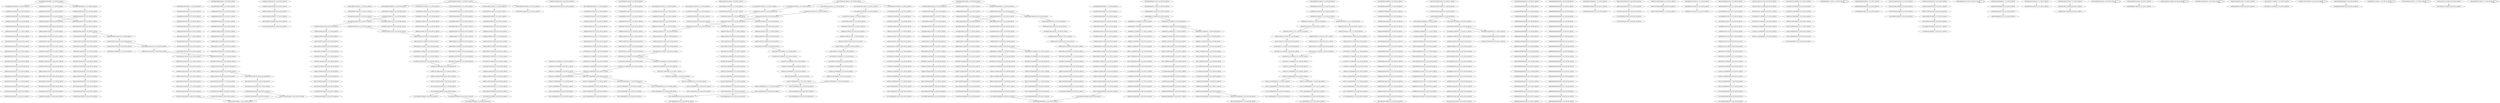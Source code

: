 digraph G {
    "10000100100101001001_15-35_COV:25_LEN:20" -> "00001001001010010010_16-36_COV:26_LEN:20";
    "10000101100001001000_15-35_COV:15_LEN:20" -> "00001011000010010000_16-36_COV:16_LEN:20";
    "01010010000001000011_1-21_COV:31_LEN:20" -> "10100100000010000110_2-22_COV:32_LEN:20";
    "01010000101100001001_12-32_COV:29_LEN:20" -> "10100001011000010010_13-33_COV:30_LEN:20";
    "10100100000101000011_2-21_COV:378_LEN:20" -> "01001000001010000110_3-22_COV:380_LEN:20";
    "01000011001000010010_14-33_COV:16_LEN:20" -> "10000110010000100100_15-34_COV:16_LEN:20";
    "01000000011000101011_5-24_COV:21_LEN:20" -> "10000000110001010111_6-25_COV:19_LEN:20";
    "10000010000101100000_9-29_COV:29_LEN:20" -> "00000100001011000001_10-30_COV:27_LEN:20";
    "00110001001110000000_12-32_COV:51_LEN:20" -> "01100010011100000000_13-33_COV:50_LEN:20";
    "00000001111000001010_8-27_COV:194_LEN:20" -> "00000011110000010100_9-28_COV:199_LEN:20";
    "10000100000100001100_4-23_COV:20_LEN:20" -> "00001000001000011001_5-24_COV:19_LEN:20";
    "01111100000000001110_20-39_COV:182_LEN:20" -> "11111000000000011101_21-40_COV:174_LEN:20";
    "10001010111000000000_14-34_COV:16_LEN:20" -> "00010101110000000001_16-36_COV:30_LEN:20";
    "10001010111000000000_14-34_COV:16_LEN:20" -> "00010101110000000001_16-35_COV:442_LEN:20";
    "00001101000010010000_16-36_COV:30_LEN:20" -> "00011010000100100000_17-37_COV:29_LEN:20";
    "00110100001001000000_18-38_COV:28_LEN:20" -> "01101000010010000001_19-39_COV:27_LEN:20";
    "01000010110000100100_14-34_COV:15_LEN:20" -> "10000101100001001000_15-35_COV:15_LEN:20";
    "00101000010011000101_2-21_COV:20_LEN:20" -> "01010000100110001010_3-22_COV:17_LEN:20";
    "00100000001000000000_2-21_COV:148_LEN:20" -> "01000000010000000000_3-22_COV:152_LEN:20";
    "10100001010000001010_8-27_COV:229_LEN:20" -> "01000010100000010100_9-28_COV:230_LEN:20";
    "01000010000010000110_3-22_COV:439_LEN:20" -> "10000100000100001100_4-23_COV:20_LEN:20";
    "01000010000010000110_3-22_COV:439_LEN:20" -> "10000100000100001101_4-23_COV:411_LEN:20";
    "00010100001101100001_10-29_COV:408_LEN:20" -> "00101000011011000010_11-30_COV:402_LEN:20";
    "01000101011100000000_13-33_COV:17_LEN:20" -> "10001010111000000000_14-34_COV:16_LEN:20";
    "01101100001001000000_19-38_COV:391_LEN:20" -> "11011000010010000001_20-40_COV:29_LEN:20";
    "01101100001001000000_19-38_COV:391_LEN:20" -> "11011000010010000001_20-39_COV:371_LEN:20";
    "00110110000010000000_18-37_COV:377_LEN:20" -> "01101100000100000000_19-38_COV:375_LEN:20";
    "00010010010100100100_17-37_COV:25_LEN:20" -> "00100100101001001000_18-38_COV:24_LEN:20";
    "01000010011000100111_5-25_COV:46_LEN:20" -> "10000100110001001110_6-26_COV:50_LEN:20";
    "01000010110000010000_14-34_COV:20_LEN:20" -> "10000101100000100000_15-35_COV:23_LEN:20";
    "00000011110000010100_9-28_COV:199_LEN:20" -> "00000111100000101001_10-29_COV:190_LEN:20";
    "00100000000000010000_2-21_COV:99_LEN:20" -> "01000000000000100000_3-22_COV:99_LEN:20";
    "10000110110000100100_15-34_COV:401_LEN:20" -> "00001101100001001000_16-35_COV:401_LEN:20";
    "00010111110000000000_16-35_COV:205_LEN:20" -> "00101111100000000001_17-36_COV:184_LEN:20";
    "00010111110000000000_16-35_COV:205_LEN:20" -> "00101111100000000001_17-37_COV:21_LEN:20";
    "00000000000000000000_4-23_COV:240_LEN:20" -> "00000000000000000000_5-24_COV:246_LEN:20";
    "00010000001000000011_1-21_COV:15_LEN:20" -> "00100000010000000110_2-22_COV:17_LEN:20";
    "00011110000001001000_12-32_COV:20_LEN:20" -> "00111100000010010000_13-33_COV:20_LEN:20";
    "01100010101110000000_13-33_COV:16_LEN:20" -> "11000101011100000000_14-34_COV:18_LEN:20";
    "10001000011000010100_11-31_COV:27_LEN:20" -> "00010000110000101001_12-32_COV:27_LEN:20";
    "01100010011100000000_13-33_COV:50_LEN:20" -> "11000100111000000000_14-34_COV:50_LEN:20";
    "00100010000110000101_9-29_COV:28_LEN:20" -> "01000100001100001010_10-30_COV:27_LEN:20";
    "00101000000101001010_13-32_COV:224_LEN:20" -> "01010000001010010100_14-33_COV:218_LEN:20";
    "00011001001000100100_17-37_COV:16_LEN:20" -> "00110010010001001000_18-38_COV:16_LEN:20";
    "01010000101000000101_7-26_COV:217_LEN:20" -> "10100001010000001010_8-27_COV:229_LEN:20";
    "10100001001000101011_4-24_COV:17_LEN:20" -> "01000010010001010111_5-25_COV:19_LEN:20";
    "01101100000100000000_19-38_COV:375_LEN:20" -> "11011000001000000000_20-39_COV:373_LEN:20";
    "00010000110010001001_12-32_COV:22_LEN:20" -> "00100001100100010010_13-33_COV:22_LEN:20";
    "01111000000100100000_14-34_COV:20_LEN:20" -> "11110000001001000000_15-35_COV:21_LEN:20";
    "10000110110000010000_15-34_COV:365_LEN:20" -> "00001101100000100000_16-35_COV:377_LEN:20";
    "00000100010000100100_6-26_COV:21_LEN:20" -> "00001000100001001001_7-27_COV:21_LEN:20";
    "10000100110000101110_6-26_COV:23_LEN:20" -> "00001001100001011100_7-27_COV:25_LEN:20";
    "00101011000000000110_17-37_COV:37_LEN:20" -> "01010110000000001101_18-38_COV:36_LEN:20";
    "10000010100001101000_7-27_COV:30_LEN:20" -> "00000101000011010000_8-28_COV:33_LEN:20";
    "00000001000011001001_8-27_COV:15_LEN:20" -> "00000010000110010010_9-28_COV:15_LEN:20";
    "00000010001000011000_5-25_COV:34_LEN:20" -> "00000100010000110000_6-26_COV:33_LEN:20";
    "00001111000001000100_11-31_COV:17_LEN:20" -> "00011110000010001000_12-32_COV:17_LEN:20";
    "10100001001100010101_3-23_COV:24_LEN:20" -> "01000010011000101011_5-24_COV:426_LEN:20";
    "10100001001100010101_3-23_COV:24_LEN:20" -> "01000010011000101011_5-25_COV:46_LEN:20";
    "10000100000100001011_4-24_COV:27_LEN:20" -> "00001000001000010110_5-25_COV:28_LEN:20";
    "10001010110000000001_15-35_COV:44_LEN:20" -> "00010101100000000011_16-36_COV:42_LEN:20";
    "00011001000001000000_17-36_COV:19_LEN:20" -> "00110010000010000000_18-37_COV:16_LEN:20";
    "00000000000000000000_14-33_COV:239_LEN:20" -> "00000000000000000000_15-34_COV:241_LEN:20";
    "00110010000010000000_18-37_COV:16_LEN:20" -> "01100100000100000000_19-38_COV:15_LEN:20";
    "00000000100000000000_9-28_COV:92_LEN:20" -> "00000001000000000000_10-29_COV:88_LEN:20";
    "10101100000000011010_19-39_COV:37_LEN:20" -> "01011000000000110101_20-40_COV:38_LEN:20";
    "00100001101100000100_13-32_COV:362_LEN:20" -> "01000011011000001000_14-33_COV:366_LEN:20";
    "00000000000000000000_3-22_COV:242_LEN:20" -> "00000000000000000000_4-23_COV:240_LEN:20";
    "00000001111000000100_8-28_COV:20_LEN:20" -> "00000011110000001001_9-29_COV:20_LEN:20";
    "00010011000100111000_8-28_COV:55_LEN:20" -> "00100110001001110000_9-29_COV:54_LEN:20";
    "10000110110000100000_15-35_COV:15_LEN:20" -> "00001101100001000000_16-36_COV:16_LEN:20";
    "10000010011000101011_4-24_COV:18_LEN:20" -> "00000100110001010111_5-25_COV:16_LEN:20";
    "00001011000010010000_16-36_COV:16_LEN:20" -> "00010110000100100000_17-37_COV:15_LEN:20";
    "01000001000010110000_8-28_COV:28_LEN:20" -> "10000010000101100000_9-29_COV:29_LEN:20";
    "00101100001001000000_18-38_COV:32_LEN:20" -> "01011000010010000001_19-39_COV:29_LEN:20";
    "00001000001000010110_5-25_COV:28_LEN:20" -> "00010000010000101100_6-26_COV:28_LEN:20";
    "00001001100010101100_7-27_COV:52_LEN:20" -> "00010011000101011000_8-28_COV:53_LEN:20";
    "00000000001111000000_5-25_COV:21_LEN:20" -> "00000000011110000001_6-26_COV:20_LEN:20";
    "01000100001100100101_10-29_COV:342_LEN:20" -> "10001000011001001010_11-30_COV:335_LEN:20";
    "10000100110001010110_6-26_COV:26_LEN:20" -> "00001001100010101100_7-27_COV:25_LEN:20";
    "01011000001000000000_19-39_COV:28_LEN:20" -> "10110000010000000001_20-40_COV:30_LEN:20";
    "00000000000000100101_18-37_COV:72_LEN:20" -> "00000000000001001010_19-38_COV:72_LEN:20";
    "00100000100110001011_2-22_COV:18_LEN:20" -> "01000001001100010111_3-23_COV:16_LEN:20";
    "10000000101001101100_7-26_COV:32_LEN:20" -> "00000001010011011000_8-27_COV:34_LEN:20";
    "01000000010100110110_6-25_COV:31_LEN:20" -> "10000000101001101100_7-26_COV:32_LEN:20";
    "01010000001010010100_14-33_COV:218_LEN:20" -> "10100000010100101001_15-34_COV:208_LEN:20";
    "00010000010100001101_3-23_COV:20_LEN:20" -> "00100000101000011010_5-25_COV:31_LEN:20";
    "00010000010100001101_3-23_COV:20_LEN:20" -> "00100000101000011011_5-24_COV:350_LEN:20";
    "00000001000000000000_10-29_COV:88_LEN:20" -> "00000010000000000000_11-30_COV:83_LEN:20";
    "01000000100010000100_3-23_COV:28_LEN:20" -> "10000001000100001001_4-24_COV:25_LEN:20";
    "00000000000000000000_5-24_COV:246_LEN:20" -> "00000000000000000000_6-25_COV:241_LEN:20";
    "00010000010000110100_6-26_COV:34_LEN:20" -> "00100000100001101000_7-27_COV:34_LEN:20";
    "10001000010010010100_11-31_COV:22_LEN:20" -> "00010000100100101001_12-32_COV:20_LEN:20";
    "10100000001010000110_2-22_COV:54_LEN:20" -> "01000000010100001101_3-23_COV:56_LEN:20";
    "00001010000001010010_11-30_COV:233_LEN:20" -> "00010100000010100101_12-31_COV:224_LEN:20";
    "00000010011000101111_5-24_COV:176_LEN:20" -> "00000100110001011111_6-25_COV:177_LEN:20";
    "10100000001001010011_15-35_COV:32_LEN:20" -> "01000000010010100110_16-36_COV:33_LEN:20";
    "00000011000101111100_8-27_COV:17_LEN:20" -> "00000110001011111000_9-28_COV:17_LEN:20";
    "00011001000100100100_17-37_COV:23_LEN:20" -> "00110010001001001000_18-38_COV:23_LEN:20";
    "00001000001000011011_5-24_COV:406_LEN:20" -> "00010000010000110110_6-25_COV:401_LEN:20";
    "10100001010000001000_8-28_COV:15_LEN:20" -> "01000010100000010001_9-29_COV:15_LEN:20";
    "10000110010010100100_15-34_COV:338_LEN:20" -> "00001100100101001000_16-36_COV:19_LEN:20";
    "10000110010010100100_15-34_COV:338_LEN:20" -> "00001100100101001001_16-35_COV:326_LEN:20";
    "11000101011000000000_14-34_COV:55_LEN:20" -> "10001010110000000001_15-35_COV:44_LEN:20";
    "01001001010010010001_19-39_COV:16_LEN:20" -> "10010010100100100011_20-40_COV:15_LEN:20";
    "00001000100011000001_20-39_COV:129_LEN:20" -> "00010001000110000011_21-40_COV:130_LEN:20";
    "00000010000000000000_11-30_COV:83_LEN:20" -> "00000100000000000000_12-31_COV:86_LEN:20";
    "00110001011110000000_12-32_COV:19_LEN:20" -> "01100010111100000000_13-33_COV:19_LEN:20";
    "00010000110100000100_12-32_COV:32_LEN:20" -> "00100001101000001000_13-33_COV:32_LEN:20";
    "10000010000101100000_9-29_COV:21_LEN:20" -> "00000100001011000001_10-30_COV:19_LEN:20";
    "00001001100010111100_7-27_COV:39_LEN:20" -> "00010011000101111000_8-28_COV:42_LEN:20";
    "00011110000010001000_12-32_COV:17_LEN:20" -> "00111100000100010000_13-33_COV:18_LEN:20";
    "00001000100001001001_7-27_COV:21_LEN:20" -> "00010001000010010010_8-28_COV:22_LEN:20";
    "01001100010101110000_10-29_COV:432_LEN:20" -> "10011000101011100000_11-30_COV:421_LEN:20";
    "10000000100101001100_17-37_COV:32_LEN:20" -> "00000001001010011000_18-38_COV:35_LEN:20";
    "00100000100001100100_7-26_COV:20_LEN:20" -> "01000001000011001000_8-27_COV:21_LEN:20";
    "01000100001001001010_10-30_COV:23_LEN:20" -> "10001000010010010100_11-31_COV:23_LEN:20";
    "00111100000101001000_13-32_COV:193_LEN:20" -> "01111000001010010000_14-33_COV:196_LEN:20";
    "11110000010100100000_15-34_COV:198_LEN:20" -> "11100000101001000000_16-35_COV:203_LEN:20";
    "10000001001100010111_4-23_COV:201_LEN:20" -> "00000010011000101111_5-24_COV:176_LEN:20";
    "10000001001100010111_4-23_COV:201_LEN:20" -> "00000010011000101111_5-25_COV:36_LEN:20";
    "00000000011110000010_6-25_COV:206_LEN:20" -> "00000000111100000100_7-27_COV:18_LEN:20";
    "00000000011110000010_6-25_COV:206_LEN:20" -> "00000000111100000101_7-26_COV:193_LEN:20";
    "01011110000000000111_18-38_COV:36_LEN:20" -> "10111100000000001110_19-39_COV:35_LEN:20";
    "00000001000100001100_3-23_COV:23_LEN:20" -> "00000010001000011000_5-25_COV:34_LEN:20";
    "00000001000100001100_3-23_COV:23_LEN:20" -> "00000010001000011001_5-24_COV:377_LEN:20";
    "00100110001010110000_9-29_COV:26_LEN:20" -> "01001100010101100000_10-30_COV:26_LEN:20";
    "00000000000100000000_6-25_COV:96_LEN:20" -> "00000000001000000000_7-26_COV:94_LEN:20";
    "00001001001010010010_16-36_COV:18_LEN:20" -> "00010010010100100100_17-37_COV:18_LEN:20";
    "00001010000110100001_9-29_COV:30_LEN:20" -> "00010100001101000010_10-30_COV:29_LEN:20";
    "00010101100000000011_16-36_COV:21_LEN:20" -> "00101011000000000110_17-37_COV:21_LEN:20";
    "11100000100010000000_16-36_COV:18_LEN:20" -> "11000001000100000000_17-37_COV:21_LEN:20";
    "00000000000001111000_1-21_COV:15_LEN:20" -> "00000000000001111000_1-21_COV:15_LEN:20";
    "00000000000000000000_15-34_COV:241_LEN:20" -> "00000000000000000000_16-35_COV:240_LEN:20";
    "01000001010000110110_6-25_COV:345_LEN:20" -> "10000010100001101100_7-26_COV:353_LEN:20";
    "00001100100101001000_16-36_COV:19_LEN:20" -> "00011001001010010000_17-37_COV:20_LEN:20";
    "11110000001001000000_15-35_COV:21_LEN:20" -> "11100000010010000000_16-36_COV:22_LEN:20";
    "00010011000101111000_8-28_COV:42_LEN:20" -> "00100110001011110000_9-29_COV:43_LEN:20";
    "00100000000001000011_2-21_COV:23_LEN:20" -> "01000000000010000110_3-22_COV:23_LEN:20";
    "00000000111100000010_7-27_COV:21_LEN:20" -> "00000001111000000100_8-28_COV:20_LEN:20";
    "00010000000001000011_1-21_COV:17_LEN:20" -> "00100000000010000110_2-22_COV:16_LEN:20";
    "00000010001000110000_18-37_COV:136_LEN:20" -> "00000100010001100000_19-38_COV:133_LEN:20";
    "00101011000000000110_17-37_COV:21_LEN:20" -> "01010110000000001101_18-38_COV:20_LEN:20";
    "00100000000000100010_10-29_COV:155_LEN:20" -> "01000000000001000100_11-30_COV:152_LEN:20";
    "10101110000000001010_19-39_COV:29_LEN:20" -> "01011100000000010101_20-40_COV:34_LEN:20";
    "00000101000011010000_8-28_COV:33_LEN:20" -> "00001010000110100001_9-29_COV:30_LEN:20";
    "10000110000101001001_15-35_COV:29_LEN:20" -> "00001100001010010010_16-36_COV:30_LEN:20";
    "01100100010010010001_19-39_COV:21_LEN:20" -> "11001000100100100011_20-40_COV:19_LEN:20";
    "00110001010110000000_12-32_COV:30_LEN:20" -> "01100010101100000000_13-33_COV:29_LEN:20";
    "00001000001000011010_5-25_COV:35_LEN:20" -> "00010000010000110100_6-26_COV:34_LEN:20";
    "00001000010110000010_11-31_COV:27_LEN:20" -> "00010000101100000100_12-32_COV:28_LEN:20";
    "00010000101100000100_12-32_COV:20_LEN:20" -> "00100001011000001000_13-33_COV:20_LEN:20";
    "00000111100000101001_10-29_COV:190_LEN:20" -> "00001111000001010010_11-30_COV:193_LEN:20";
    "10000000000001000000_4-23_COV:98_LEN:20" -> "00000000000010000000_5-24_COV:96_LEN:20";
    "00010010010100100100_17-37_COV:18_LEN:20" -> "00100100101001001000_18-38_COV:18_LEN:20";
    "00100001000001000011_2-21_COV:437_LEN:20" -> "01000010000010000110_3-22_COV:439_LEN:20";
    "00001101100000100000_16-35_COV:377_LEN:20" -> "00011011000001000000_17-36_COV:381_LEN:20";
    "11011000001000000000_20-39_COV:373_LEN:20" -> "10110000010000000001_21-40_COV:375_LEN:20";
    "00100010000100100101_9-29_COV:21_LEN:20" -> "01000100001001001010_10-30_COV:22_LEN:20";
    "00110000101110000000_12-32_COV:28_LEN:20" -> "01100001011100000000_13-33_COV:31_LEN:20";
    "00010100001011000010_10-30_COV:31_LEN:20" -> "00101000010110000100_11-31_COV:32_LEN:20";
    "00001011000001000000_16-36_COV:26_LEN:20" -> "00010110000010000000_17-37_COV:28_LEN:20";
    "00101001101100000000_13-32_COV:31_LEN:20" -> "01010011011000000000_14-33_COV:30_LEN:20";
    "00001001100010111110_7-26_COV:179_LEN:20" -> "00010011000101111100_8-27_COV:184_LEN:20";
    "10000100110001010111_6-25_COV:412_LEN:20" -> "00001001100010101110_7-26_COV:434_LEN:20";
    "00000000011110000001_6-26_COV:20_LEN:20" -> "00000000111100000010_7-27_COV:21_LEN:20";
    "01000001010000101100_6-26_COV:30_LEN:20" -> "10000010100001011000_7-27_COV:30_LEN:20";
    "00010100001001100010_1-20_COV:21_LEN:20" -> "00101000010011000101_2-21_COV:20_LEN:20";
    "00000100001100100101_10-29_COV:15_LEN:20" -> "00001000011001001010_11-30_COV:15_LEN:20";
    "00100000001010011011_5-24_COV:26_LEN:20" -> "01000000010100110110_6-25_COV:31_LEN:20";
    "10001000010010010100_11-31_COV:23_LEN:20" -> "00010000100100101001_12-32_COV:22_LEN:20";
    "00001000000000001000_8-27_COV:154_LEN:20" -> "00010000000000010001_9-28_COV:151_LEN:20";
    "00010010001010111000_8-28_COV:19_LEN:20" -> "00100100010101110000_9-29_COV:19_LEN:20";
    "10011000010111000000_11-31_COV:26_LEN:20" -> "00110000101110000000_12-32_COV:28_LEN:20";
    "01101000010011000101_2-21_COV:451_LEN:20" -> "11010000100110001010_3-22_COV:465_LEN:20";
    "01011111000000000011_18-37_COV:171_LEN:20" -> "10111110000000000111_19-38_COV:173_LEN:20";
    "00100100010101110000_9-29_COV:19_LEN:20" -> "01001000101011100000_10-30_COV:19_LEN:20";
    "00110010010100100100_18-37_COV:315_LEN:20" -> "01100100101001001000_19-38_COV:311_LEN:20";
    "00000010100001101100_6-26_COV:51_LEN:20" -> "00000101000011011000_8-27_COV:406_LEN:20";
    "10100001001100010101_4-23_COV:456_LEN:20" -> "01000010011000101011_5-24_COV:426_LEN:20";
    "10100001001100010101_4-23_COV:456_LEN:20" -> "01000010011000101011_5-25_COV:46_LEN:20";
    "00011010000010000000_17-37_COV:36_LEN:20" -> "00110100000100000000_18-38_COV:36_LEN:20";
    "00100000010011000101_2-21_COV:222_LEN:20" -> "01000000100110001011_3-22_COV:221_LEN:20";
    "01000011001000001000_14-33_COV:20_LEN:20" -> "10000110010000010000_15-34_COV:20_LEN:20";
    "11100000010010000000_16-36_COV:22_LEN:20" -> "11000000100100000000_17-37_COV:22_LEN:20";
    "00000000000000000000_8-27_COV:249_LEN:20" -> "00000000000000000000_9-28_COV:250_LEN:20";
    "00000000000000000000_11-30_COV:248_LEN:20" -> "00000000000000000000_12-31_COV:245_LEN:20";
    "11011000010010000001_20-39_COV:371_LEN:20" -> "10110000100100000011_21-40_COV:382_LEN:20";
    "00010000000000000010_14-33_COV:79_LEN:20" -> "00100000000000000100_15-34_COV:83_LEN:20";
    "00100001000001000010_2-22_COV:24_LEN:20" -> "01000010000010000101_3-23_COV:23_LEN:20";
    "10000001000100001001_4-24_COV:20_LEN:20" -> "00000010001000010010_5-25_COV:20_LEN:20";
    "00100001100100010010_13-33_COV:22_LEN:20" -> "01000011001000100100_14-34_COV:24_LEN:20";
    "00000000000000000000_6-25_COV:241_LEN:20" -> "00000000000000000000_7-26_COV:242_LEN:20";
    "01101010000101000000_3-23_COV:20_LEN:20" -> "11010100001010000001_4-24_COV:16_LEN:20";
    "01000010011000101011_5-24_COV:426_LEN:20" -> "10000100110001010110_6-26_COV:26_LEN:20";
    "01000010011000101011_5-24_COV:426_LEN:20" -> "10000100110001010111_6-25_COV:412_LEN:20";
    "00000110001010111000_9-28_COV:26_LEN:20" -> "00001100010101110000_10-29_COV:26_LEN:20";
    "10000100100010101110_6-26_COV:19_LEN:20" -> "00001001000101011100_7-27_COV:18_LEN:20";
    "01001100010111100000_10-30_COV:39_LEN:20" -> "10011000101111000000_11-31_COV:39_LEN:20";
    "01101000010010000001_19-39_COV:17_LEN:20" -> "11010000100100000011_20-40_COV:15_LEN:20";
    "00100000000000000100_15-34_COV:83_LEN:20" -> "01000000000000001001_16-35_COV:73_LEN:20";
    "10100001010000000100_8-28_COV:35_LEN:20" -> "01000010100000001001_9-29_COV:35_LEN:20";
    "10111100000000001110_19-39_COV:35_LEN:20" -> "01111000000000011101_20-40_COV:35_LEN:20";
    "01010000110100001001_12-32_COV:28_LEN:20" -> "10100001101000010010_13-33_COV:28_LEN:20";
    "00010101100000000011_16-36_COV:26_LEN:20" -> "00101011000000000110_17-37_COV:25_LEN:20";
    "00010000000001101100_6-26_COV:15_LEN:20" -> "00010000000001101100_6-26_COV:15_LEN:20";
    "00010000000000100001_1-20_COV:26_LEN:20" -> "00100000000001000011_2-21_COV:23_LEN:20";
    "01101000010010001010_2-22_COV:16_LEN:20" -> "11010000100100010101_3-23_COV:16_LEN:20";
    "11001010000101000000_4-23_COV:238_LEN:20" -> "10010100001010000000_5-25_COV:31_LEN:20";
    "11001010000101000000_4-23_COV:238_LEN:20" -> "10010100001010000001_5-24_COV:214_LEN:20";
    "00100001000001000010_2-22_COV:32_LEN:20" -> "01000010000010000101_3-23_COV:28_LEN:20";
    "00010000110010010100_12-31_COV:343_LEN:20" -> "00100001100100101001_13-32_COV:333_LEN:20";
    "10001010111000000001_15-35_COV:17_LEN:20" -> "00010101110000000011_16-36_COV:16_LEN:20";
    "01100010101110000000_13-32_COV:448_LEN:20" -> "11000101011100000000_14-33_COV:447_LEN:20";
    "00001000011011000000_11-31_COV:31_LEN:20" -> "00010000110110000000_12-32_COV:29_LEN:20";
    "01000000100010000100_3-23_COV:22_LEN:20" -> "10000001000100001001_4-24_COV:20_LEN:20";
    "00000001000100011000_17-36_COV:140_LEN:20" -> "00000010001000110000_18-37_COV:136_LEN:20";
    "00001101100000000000_16-36_COV:28_LEN:20" -> "00011011000000000000_17-37_COV:28_LEN:20";
    "01111000001010010000_14-33_COV:196_LEN:20" -> "11110000010100100000_15-34_COV:198_LEN:20";
    "01000010000010000101_3-23_COV:23_LEN:20" -> "10000100000100001011_4-24_COV:23_LEN:20";
    "10010100001010000000_5-25_COV:31_LEN:20" -> "00101000010100000001_6-26_COV:32_LEN:20";
    "10000100000100001011_4-24_COV:23_LEN:20" -> "00001000001000010110_5-25_COV:23_LEN:20";
    "00000000000001001010_19-38_COV:72_LEN:20" -> "00000000000010010100_20-39_COV:73_LEN:20";
    "00000000010000110010_6-25_COV:16_LEN:20" -> "00000000100001100100_7-26_COV:15_LEN:20";
    "00110101000010100000_2-22_COV:20_LEN:20" -> "01101010000101000000_3-23_COV:20_LEN:20";
    "00000100010000110000_6-26_COV:33_LEN:20" -> "00001000100001100001_7-27_COV:29_LEN:20";
    "00100001000000000110_2-22_COV:20_LEN:20" -> "01000010000000001101_3-23_COV:19_LEN:20";
    "01010111000000000101_18-38_COV:27_LEN:20" -> "10101110000000001010_19-39_COV:29_LEN:20";
    "10100001101100001001_13-32_COV:387_LEN:20" -> "01000011011000010010_14-33_COV:408_LEN:20";
    "10000000000000010010_17-36_COV:71_LEN:20" -> "00000000000000100101_18-37_COV:72_LEN:20";
    "00000001010011011000_8-27_COV:34_LEN:20" -> "00000010100110110000_9-28_COV:34_LEN:20";
    "00000010001000011001_5-24_COV:377_LEN:20" -> "00000100010000110010_6-25_COV:379_LEN:20";
    "00000001001010011000_18-38_COV:35_LEN:20" -> "00000010010100110001_19-39_COV:33_LEN:20";
    "00100000000010000110_2-22_COV:16_LEN:20" -> "01000000000100001101_3-23_COV:16_LEN:20";
    "10000010000110100000_9-29_COV:34_LEN:20" -> "00000100001101000001_10-30_COV:32_LEN:20";
    "00010000010011000101_1-21_COV:15_LEN:20" -> "00100000100110001011_2-22_COV:15_LEN:20";
    "00100000010001000011_2-21_COV:397_LEN:20" -> "01000000100010000110_3-22_COV:395_LEN:20";
    "00101100000100000000_18-38_COV:27_LEN:20" -> "01011000001000000000_19-39_COV:26_LEN:20";
    "01101000000011000101_2-21_COV:26_LEN:20" -> "11010000000110001010_3-22_COV:25_LEN:20";
    "01000001000010110000_8-28_COV:22_LEN:20" -> "10000010000101100000_9-29_COV:21_LEN:20";
    "00100000100001011000_7-27_COV:27_LEN:20" -> "01000001000010110000_8-28_COV:28_LEN:20";
    "00100110001011110000_9-29_COV:43_LEN:20" -> "01001100010111100000_10-30_COV:39_LEN:20";
    "10100110110000000000_15-34_COV:31_LEN:20" -> "01001101100000000000_16-35_COV:27_LEN:20";
    "01001000000010100110_3-22_COV:33_LEN:20" -> "10010000000101001101_4-23_COV:31_LEN:20";
    "10011000101111000000_11-31_COV:39_LEN:20" -> "00110001011110000000_12-32_COV:41_LEN:20";
    "00101100000100000000_18-38_COV:29_LEN:20" -> "01011000001000000000_19-39_COV:28_LEN:20";
    "10000010100001011000_7-27_COV:30_LEN:20" -> "00000101000010110000_8-28_COV:31_LEN:20";
    "00001001100010011100_7-27_COV:53_LEN:20" -> "00010011000100111000_8-28_COV:55_LEN:20";
    "00000000100010000110_2-22_COV:23_LEN:20" -> "00000001000100001100_3-23_COV:23_LEN:20";
    "01001000001010000101_3-23_COV:31_LEN:20" -> "10010000010100001011_4-24_COV:32_LEN:20";
    "00000000000100010001_13-32_COV:153_LEN:20" -> "00000000001000100011_14-33_COV:144_LEN:20";
    "11000101011100000000_14-33_COV:447_LEN:20" -> "10001010111000000000_15-34_COV:467_LEN:20";
    "00011000010100100100_17-37_COV:29_LEN:20" -> "00110000101001001000_18-38_COV:28_LEN:20";
    "00100100101001001000_18-38_COV:18_LEN:20" -> "01001001010010010001_19-39_COV:16_LEN:20";
    "01101100000000000100_19-38_COV:31_LEN:20" -> "11011000000000001000_20-39_COV:33_LEN:20";
    "10100001011000010010_13-33_COV:30_LEN:20" -> "01000010110000100100_14-34_COV:30_LEN:20";
    "00100001100100101001_13-32_COV:333_LEN:20" -> "01000011001001010010_14-33_COV:339_LEN:20";
    "01000000000000001001_16-35_COV:73_LEN:20" -> "10000000000000010010_17-36_COV:71_LEN:20";
    "10010000001000011011_4-24_COV:25_LEN:20" -> "00100000010000110110_5-25_COV:27_LEN:20";
    "10000100000100001101_4-23_COV:411_LEN:20" -> "00001000001000011011_5-24_COV:406_LEN:20";
    "10000100000100001101_4-23_COV:411_LEN:20" -> "00001000001000011010_5-25_COV:35_LEN:20";
    "00010000110000101001_12-32_COV:27_LEN:20" -> "00100001100001010010_13-33_COV:27_LEN:20";
    "00000011110000001001_9-29_COV:20_LEN:20" -> "00000111100000010010_10-30_COV:20_LEN:20";
    "01000100001001001010_10-30_COV:22_LEN:20" -> "10001000010010010100_11-31_COV:22_LEN:20";
    "01000000010000000000_3-22_COV:152_LEN:20" -> "10000000100000000000_4-23_COV:154_LEN:20";
    "10000000110001010111_6-25_COV:19_LEN:20" -> "00000001100010101110_7-26_COV:21_LEN:20";
    "00010011000101011100_8-27_COV:436_LEN:20" -> "00100110001010111000_9-28_COV:434_LEN:20";
    "01100010101100000000_13-33_COV:19_LEN:20" -> "11000101011000000000_14-34_COV:21_LEN:20";
    "01000001000011010000_8-28_COV:17_LEN:20" -> "10000010000110100000_9-29_COV:15_LEN:20";
    "11000101011000000000_14-34_COV:21_LEN:20" -> "10001010110000000001_15-35_COV:22_LEN:20";
    "10000100110001001110_6-26_COV:50_LEN:20" -> "00001001100010011100_7-27_COV:53_LEN:20";
    "00000100110001010111_5-25_COV:16_LEN:20" -> "00001001100010101110_7-26_COV:434_LEN:20";
    "10111110000000000111_19-38_COV:173_LEN:20" -> "01111100000000001110_20-39_COV:182_LEN:20";
    "01000010100000001001_9-29_COV:35_LEN:20" -> "10000101000000010010_10-30_COV:33_LEN:20";
    "11100000101001000000_16-35_COV:203_LEN:20" -> "11000001010010000000_17-36_COV:214_LEN:20";
    "00010011000101111100_8-27_COV:184_LEN:20" -> "00100110001011111000_9-28_COV:183_LEN:20";
    "00000100010000100100_6-26_COV:25_LEN:20" -> "00001000100001001001_7-27_COV:24_LEN:20";
    "00001011000001000000_16-36_COV:32_LEN:20" -> "00010110000010000000_17-37_COV:31_LEN:20";
    "00010000000000010001_9-28_COV:151_LEN:20" -> "00100000000000100010_10-29_COV:155_LEN:20";
    "00100111000000000110_17-37_COV:39_LEN:20" -> "01001110000000001101_18-38_COV:35_LEN:20";
    "00010110000100100000_17-37_COV:32_LEN:20" -> "00101100001001000000_18-38_COV:32_LEN:20";
    "00010000101100000100_12-32_COV:28_LEN:20" -> "00100001011000001000_13-33_COV:28_LEN:20";
    "00100000010001000010_2-22_COV:28_LEN:20" -> "01000000100010000100_3-23_COV:28_LEN:20";
    "10011000101011100000_11-30_COV:421_LEN:20" -> "00110001010111000000_12-31_COV:450_LEN:20";
    "10010000000101001101_4-23_COV:31_LEN:20" -> "00100000001010011011_5-24_COV:26_LEN:20";
    "11000001010010000000_17-36_COV:214_LEN:20" -> "10000010100100000000_18-37_COV:217_LEN:20";
    "00100000100001101000_7-27_COV:34_LEN:20" -> "01000001000011010000_8-28_COV:34_LEN:20";
    "00010100001101000010_10-30_COV:29_LEN:20" -> "00101000011010000100_11-31_COV:28_LEN:20";
    "00100110000101110000_9-29_COV:26_LEN:20" -> "01001100001011100000_10-30_COV:26_LEN:20";
    "00010001000010010010_8-28_COV:26_LEN:20" -> "00100010000100100101_9-29_COV:23_LEN:20";
    "00000000000010000000_5-24_COV:96_LEN:20" -> "00000000000100000000_6-25_COV:96_LEN:20";
    "00011110000010100100_12-31_COV:193_LEN:20" -> "00111100000101001000_13-32_COV:193_LEN:20";
    "00101000010100000010_6-25_COV:225_LEN:20" -> "01010000101000000101_7-26_COV:217_LEN:20";
    "00101000010100000010_6-25_COV:225_LEN:20" -> "01010000101000000100_7-27_COV:15_LEN:20";
    "10000000101000011011_4-24_COV:50_LEN:20" -> "00000001010000110110_5-25_COV:52_LEN:20";
    "01001100010101100000_10-30_COV:50_LEN:20" -> "10011000101011000000_11-31_COV:46_LEN:20";
    "00001000011011000001_11-30_COV:370_LEN:20" -> "00010000110110000010_12-31_COV:361_LEN:20";
    "00100000100001101000_7-27_COV:15_LEN:20" -> "01000001000011010000_8-28_COV:17_LEN:20";
    "00010001000011000010_8-28_COV:31_LEN:20" -> "00100010000110000101_9-29_COV:28_LEN:20";
    "00101000000010010100_13-33_COV:32_LEN:20" -> "01010000000100101001_14-34_COV:32_LEN:20";
    "00011010000100100000_17-37_COV:16_LEN:20" -> "00110100001001000000_18-38_COV:16_LEN:20";
    "00000001111000001000_8-28_COV:18_LEN:20" -> "00000011110000010001_9-29_COV:18_LEN:20";
    "00101000010011000101_1-21_COV:25_LEN:20" -> "01010000100110001010_2-22_COV:26_LEN:20";
    "00010000001000100001_1-21_COV:26_LEN:20" -> "00100000010001000010_2-22_COV:28_LEN:20";
    "01000000100010000110_3-22_COV:395_LEN:20" -> "10000001000100001100_4-23_COV:393_LEN:20";
    "10101110000000001010_19-39_COV:39_LEN:20" -> "01011100000000010101_20-40_COV:40_LEN:20";
    "00001100100000100000_16-35_COV:19_LEN:20" -> "00011001000001000000_17-36_COV:19_LEN:20";
    "00101000000100010100_13-33_COV:15_LEN:20" -> "00101000000100010100_13-33_COV:15_LEN:20";
    "00000000000000000000_1-20_COV:238_LEN:20" -> "00000000000000000000_2-21_COV:247_LEN:20";
    "00000000000000000000_2-21_COV:247_LEN:20" -> "00000000000000000000_3-22_COV:242_LEN:20";
    "10000110110000000000_15-35_COV:27_LEN:20" -> "00001101100000000000_16-36_COV:28_LEN:20";
    "00001000011001000001_11-30_COV:22_LEN:20" -> "00010000110010000010_12-31_COV:19_LEN:20";
    "00110100001001100001_1-21_COV:21_LEN:20" -> "01101000010011000010_2-22_COV:23_LEN:20";
    "00100001001001010010_13-33_COV:23_LEN:20" -> "01000010010010100100_14-34_COV:24_LEN:20";
    "00110100001001100010_1-20_COV:495_LEN:20" -> "01101000010011000101_2-21_COV:451_LEN:20";
    "00110100001001100010_1-20_COV:495_LEN:20" -> "01101000010011000100_2-22_COV:51_LEN:20";
    "01001101100000000000_16-35_COV:27_LEN:20" -> "10011011000000000001_17-36_COV:26_LEN:20";
    "01000100000101000011_1-21_COV:22_LEN:20" -> "10001000001010000110_2-22_COV:22_LEN:20";
    "01000011011000000000_14-34_COV:28_LEN:20" -> "10000110110000000000_15-35_COV:27_LEN:20";
    "00010100110110000000_12-31_COV:32_LEN:20" -> "00101001101100000000_13-32_COV:31_LEN:20";
    "00010000000001100010_1-20_COV:17_LEN:20" -> "00100000000011000101_2-21_COV:17_LEN:20";
    "00000100000000000000_12-31_COV:86_LEN:20" -> "00001000000000000001_13-32_COV:82_LEN:20";
    "00010000010000110010_6-25_COV:20_LEN:20" -> "00100000100001100100_7-26_COV:20_LEN:20";
    "00000010000110110000_8-28_COV:30_LEN:20" -> "00000100001101100001_9-29_COV:29_LEN:20";
    "11110000010001000000_15-35_COV:19_LEN:20" -> "11100000100010000000_16-36_COV:18_LEN:20";
    "00010001000011001000_8-28_COV:26_LEN:20" -> "00100010000110010001_9-29_COV:25_LEN:20";
    "10101110000000001110_19-39_COV:15_LEN:20" -> "01011100000000011101_20-40_COV:19_LEN:20";
    "01000100001100100100_10-30_COV:16_LEN:20" -> "10001000011001001000_11-31_COV:16_LEN:20";
    "01101000010011000010_2-22_COV:23_LEN:20" -> "11010000100110000101_3-23_COV:23_LEN:20";
    "00101011100000000010_17-37_COV:29_LEN:20" -> "01010111000000000101_18-38_COV:27_LEN:20";
    "10001010111000000000_15-34_COV:467_LEN:20" -> "00010101110000000001_16-36_COV:30_LEN:20";
    "10001010111000000000_15-34_COV:467_LEN:20" -> "00010101110000000001_16-35_COV:442_LEN:20";
    "10000101100000100000_15-35_COV:23_LEN:20" -> "00001011000001000000_16-36_COV:26_LEN:20";
    "00010011000010111000_8-28_COV:25_LEN:20" -> "00100110000101110000_9-29_COV:26_LEN:20";
    "01001110000000001101_18-38_COV:35_LEN:20" -> "10011100000000011010_19-39_COV:33_LEN:20";
    "10001000011001000100_11-31_COV:22_LEN:20" -> "00010000110010001001_12-32_COV:22_LEN:20";
    "10100100000010000110_2-22_COV:32_LEN:20" -> "01001000000100001101_3-23_COV:30_LEN:20";
    "01010000101000000100_7-27_COV:15_LEN:20" -> "10100001010000001000_8-28_COV:15_LEN:20";
    "00110110000000000010_18-37_COV:30_LEN:20" -> "01101100000000000100_19-38_COV:31_LEN:20";
    "00000100110001011110_6-26_COV:37_LEN:20" -> "00001001100010111100_7-27_COV:39_LEN:20";
    "01000011001000100100_14-34_COV:24_LEN:20" -> "10000110010001001001_15-35_COV:23_LEN:20";
    "10010001010111000000_11-31_COV:19_LEN:20" -> "00100010101110000000_12-32_COV:22_LEN:20";
    "00010000010000101100_6-26_COV:20_LEN:20" -> "00100000100001011000_7-27_COV:20_LEN:20";
    "01010111000000000111_18-38_COV:15_LEN:20" -> "10101110000000001110_19-39_COV:15_LEN:20";
    "00010000100000100001_1-21_COV:26_LEN:20" -> "00100001000001000010_2-22_COV:24_LEN:20";
    "10001011111000000000_15-34_COV:207_LEN:20" -> "00010111110000000000_16-35_COV:205_LEN:20";
    "01000010011000101011_5-25_COV:46_LEN:20" -> "10000100110001010110_6-26_COV:49_LEN:20";
    "01110000100110001010_2-22_COV:24_LEN:20" -> "11100001001100010101_3-23_COV:17_LEN:20";
    "11010000100110000101_3-23_COV:23_LEN:20" -> "10100001001100001011_4-24_COV:20_LEN:20";
    "00000000000000000000_10-29_COV:249_LEN:20" -> "00000000000000000000_11-30_COV:248_LEN:20";
    "01011000001000000000_19-39_COV:26_LEN:20" -> "10110000010000000001_21-40_COV:375_LEN:20";
    "00001010000101100001_9-29_COV:32_LEN:20" -> "00010100001011000010_10-30_COV:31_LEN:20";
    "00001000100001100100_7-26_COV:375_LEN:20" -> "00010001000011001000_8-28_COV:26_LEN:20";
    "00001000100001100100_7-26_COV:375_LEN:20" -> "00010001000011001001_8-27_COV:358_LEN:20";
    "01000010010001010111_5-25_COV:19_LEN:20" -> "10000100100010101110_6-26_COV:19_LEN:20";
    "00101011100000000011_17-36_COV:408_LEN:20" -> "01010111000000000111_18-38_COV:15_LEN:20";
    "00101011100000000011_17-36_COV:408_LEN:20" -> "01010111000000000110_18-37_COV:392_LEN:20";
    "00001000001000011001_5-24_COV:19_LEN:20" -> "00010000010000110010_6-25_COV:20_LEN:20";
    "01000000000011110000_3-22_COV:221_LEN:20" -> "10000000000111100000_4-23_COV:215_LEN:20";
    "10000001010010100110_17-36_COV:186_LEN:20" -> "00000010100101001100_18-37_COV:187_LEN:20";
    "10000010000110010000_9-28_COV:21_LEN:20" -> "00000100001100100000_10-29_COV:21_LEN:20";
    "00010010000000101001_1-20_COV:34_LEN:20" -> "00100100000001010011_2-21_COV:34_LEN:20";
    "00100000101000011010_5-25_COV:31_LEN:20" -> "01000001010000110100_6-26_COV:30_LEN:20";
    "00010011000101011000_8-28_COV:25_LEN:20" -> "00100110001010110000_9-29_COV:26_LEN:20";
    "00001100100100010010_16-36_COV:16_LEN:20" -> "00011001001000100100_17-37_COV:16_LEN:20";
    "00010000110010000010_12-31_COV:19_LEN:20" -> "00100001100100000100_13-32_COV:19_LEN:20";
    "10011000100111000000_11-31_COV:49_LEN:20" -> "00110001001110000000_12-32_COV:51_LEN:20";
    "00110010010100100000_18-38_COV:20_LEN:20" -> "01100100101001000001_19-39_COV:17_LEN:20";
    "01010011011000000000_14-33_COV:30_LEN:20" -> "10100110110000000000_15-34_COV:31_LEN:20";
    "01100010111110000000_13-32_COV:205_LEN:20" -> "11000101111100000000_14-33_COV:202_LEN:20";
    "10100000001100010101_4-23_COV:21_LEN:20" -> "01000000011000101011_5-24_COV:21_LEN:20";
    "01011000010010000001_19-39_COV:29_LEN:20" -> "10110000100100000011_21-40_COV:382_LEN:20";
    "11000101111000000000_14-34_COV:42_LEN:20" -> "10001011110000000000_15-35_COV:45_LEN:20";
    "10000100110001010110_6-26_COV:49_LEN:20" -> "00001001100010101100_7-27_COV:52_LEN:20";
    "00000000010000000000_8-27_COV:95_LEN:20" -> "00000000100000000000_9-28_COV:92_LEN:20";
    "01100000100110001010_2-22_COV:23_LEN:20" -> "11000001001100010101_3-23_COV:21_LEN:20";
    "00001000000000000001_13-32_COV:82_LEN:20" -> "00010000000000000010_14-33_COV:79_LEN:20";
    "01000010110000100100_14-34_COV:30_LEN:20" -> "10000101100001001000_15-35_COV:31_LEN:20";
    "00000101000010110000_8-28_COV:16_LEN:20" -> "00000101000010110000_8-28_COV:16_LEN:20";
    "10011001010000101000_1-20_COV:221_LEN:20" -> "00110010100001010000_2-21_COV:229_LEN:20";
    "11010000000110001010_3-22_COV:25_LEN:20" -> "10100000001100010101_4-23_COV:21_LEN:20";
    "00010011000101011000_8-28_COV:53_LEN:20" -> "00100110001010110000_9-29_COV:54_LEN:20";
    "10010100001010000001_5-24_COV:214_LEN:20" -> "00101000010100000010_6-25_COV:225_LEN:20";
    "00000101000010110000_8-28_COV:31_LEN:20" -> "00001010000101100001_9-29_COV:32_LEN:20";
    "01010000110100001001_12-32_COV:15_LEN:20" -> "01010000110100001001_12-32_COV:15_LEN:20";
    "11000000100100000000_17-37_COV:22_LEN:20" -> "10000001001000000000_18-38_COV:20_LEN:20";
    "01000010000000001101_3-23_COV:19_LEN:20" -> "10000100000000011011_4-24_COV:16_LEN:20";
    "00000000010001000011_1-21_COV:23_LEN:20" -> "00000000100010000110_2-22_COV:23_LEN:20";
    "00000111100000010010_10-30_COV:20_LEN:20" -> "00001111000000100100_11-31_COV:20_LEN:20";
    "00001000010110000010_11-31_COV:21_LEN:20" -> "00010000101100000100_12-32_COV:20_LEN:20";
    "00100110001011110000_9-29_COV:16_LEN:20" -> "01001100010111100000_10-30_COV:17_LEN:20";
    "00001100100101001001_16-35_COV:326_LEN:20" -> "00011001001010010010_17-36_COV:326_LEN:20";
    "00010000010011000101_1-21_COV:16_LEN:20" -> "00100000100110001011_2-22_COV:18_LEN:20";
    "10111110000000000110_19-39_COV:18_LEN:20" -> "01111100000000001101_20-40_COV:22_LEN:20";
    "00101000010100000001_6-26_COV:32_LEN:20" -> "01010000101000000010_7-27_COV:31_LEN:20";
    "00110001010110000000_12-32_COV:52_LEN:20" -> "01100010101100000000_13-33_COV:52_LEN:20";
    "01001001010010010001_19-39_COV:24_LEN:20" -> "10010010100100100011_21-40_COV:298_LEN:20";
    "00000101001010011000_19-38_COV:188_LEN:20" -> "00001010010100110001_20-39_COV:192_LEN:20";
    "10000110100001001000_15-35_COV:17_LEN:20" -> "00001101000010010000_16-36_COV:18_LEN:20";
    "00000000000000000000_19-38_COV:229_LEN:20" -> "00000000000000000000_20-39_COV:234_LEN:20";
    "01000000010100001101_3-23_COV:56_LEN:20" -> "10000000101000011011_4-24_COV:50_LEN:20";
    "01010010000010100001_1-20_COV:377_LEN:20" -> "10100100000101000011_2-21_COV:378_LEN:20";
    "01010010000010100001_1-20_COV:377_LEN:20" -> "10100100000101000010_2-22_COV:15_LEN:20";
    "00000010000000110010_5-25_COV:15_LEN:20" -> "00000100000001100100_6-26_COV:15_LEN:20";
    "10011000101111000000_11-31_COV:15_LEN:20" -> "00110001011110000000_12-32_COV:15_LEN:20";
    "01001100010111110000_10-29_COV:186_LEN:20" -> "10011000101111100000_11-30_COV:182_LEN:20";
    "00001000100001001001_7-27_COV:24_LEN:20" -> "00010001000010010010_8-28_COV:26_LEN:20";
    "10001001110000000001_15-35_COV:48_LEN:20" -> "00010011100000000011_16-36_COV:42_LEN:20";
    "00010000000100000000_1-20_COV:145_LEN:20" -> "00100000001000000000_2-21_COV:148_LEN:20";
    "01000001000011001000_8-27_COV:21_LEN:20" -> "10000010000110010000_9-28_COV:21_LEN:20";
    "00100010000110010010_9-28_COV:360_LEN:20" -> "01000100001100100101_10-29_COV:342_LEN:20";
    "00100010000110010010_9-28_COV:360_LEN:20" -> "01000100001100100100_10-30_COV:16_LEN:20";
    "00001000011010000010_11-31_COV:32_LEN:20" -> "00010000110100000100_12-32_COV:32_LEN:20";
    "00000100110001011111_6-25_COV:177_LEN:20" -> "00001001100010111110_7-26_COV:179_LEN:20";
    "00110001011110000000_12-32_COV:41_LEN:20" -> "01100010111100000000_13-33_COV:40_LEN:20";
    "01000011001001000100_14-34_COV:15_LEN:20" -> "01000011001001000100_14-34_COV:15_LEN:20";
    "00000000000000000000_12-31_COV:245_LEN:20" -> "00000000000000000000_13-32_COV:234_LEN:20";
    "01000001000011011000_8-27_COV:394_LEN:20" -> "10000010000110110000_9-28_COV:396_LEN:20";
    "00001001100001011100_7-27_COV:25_LEN:20" -> "00010011000010111000_8-28_COV:25_LEN:20";
    "00000000111100000100_7-27_COV:18_LEN:20" -> "00000001111000001000_8-28_COV:18_LEN:20";
    "10000110100001001000_15-35_COV:30_LEN:20" -> "00001101000010010000_16-36_COV:30_LEN:20";
    "00000100001011000001_10-30_COV:19_LEN:20" -> "00001000010110000010_11-31_COV:21_LEN:20";
    "01000000000010000110_3-22_COV:23_LEN:20" -> "10000000000100001100_4-23_COV:17_LEN:20";
    "01011111000000000011_18-38_COV:18_LEN:20" -> "10111110000000000110_19-39_COV:18_LEN:20";
    "01010000110110000100_12-31_COV:397_LEN:20" -> "10100001101100001001_13-32_COV:387_LEN:20";
    "10001000011001001010_11-30_COV:335_LEN:20" -> "00010000110010010100_12-31_COV:343_LEN:20";
    "10100100000101000010_2-22_COV:15_LEN:20" -> "01001000001010000101_3-23_COV:15_LEN:20";
    "00100001100001010010_13-33_COV:27_LEN:20" -> "01000011000010100100_14-34_COV:28_LEN:20";
    "10101100000000011010_19-39_COV:25_LEN:20" -> "01011000000000110101_20-40_COV:26_LEN:20";
    "00010000100100101001_12-32_COV:20_LEN:20" -> "00100001001001010010_13-33_COV:20_LEN:20";
    "00110100001001000101_1-21_COV:16_LEN:20" -> "01101000010010001010_2-22_COV:16_LEN:20";
    "00001001100010101100_7-27_COV:25_LEN:20" -> "00010011000101011000_8-28_COV:25_LEN:20";
    "01010000101000000010_7-27_COV:31_LEN:20" -> "10100001010000000100_8-28_COV:35_LEN:20";
    "00000000100001100100_7-26_COV:15_LEN:20" -> "00000001000011001001_8-27_COV:15_LEN:20";
    "00010000000000111100_1-20_COV:222_LEN:20" -> "00100000000001111000_2-21_COV:227_LEN:20";
    "01100100100010010001_19-39_COV:16_LEN:20" -> "11001001000100100011_20-40_COV:16_LEN:20";
    "11000001001100010101_3-23_COV:21_LEN:20" -> "10000010011000101011_4-24_COV:18_LEN:20";
    "00001111000001010010_11-30_COV:193_LEN:20" -> "00011110000010100100_12-31_COV:193_LEN:20";
    "00000000000000000000_18-37_COV:234_LEN:20" -> "00000000000000000000_19-38_COV:229_LEN:20";
    "00100000101000011011_5-24_COV:350_LEN:20" -> "01000001010000110110_6-25_COV:345_LEN:20";
    "00011001001010010000_17-37_COV:20_LEN:20" -> "00110010010100100000_18-38_COV:20_LEN:20";
    "00000001000000000001_5-24_COV:149_LEN:20" -> "00000010000000000010_6-25_COV:152_LEN:20";
    "01101000001000000000_19-39_COV:36_LEN:20" -> "11010000010000000001_20-40_COV:34_LEN:20";
    "00000001100010101110_7-26_COV:21_LEN:20" -> "00000011000101011100_8-27_COV:24_LEN:20";
    "00100000100001011000_7-27_COV:20_LEN:20" -> "01000001000010110000_8-28_COV:22_LEN:20";
    "00110110000000000000_18-38_COV:28_LEN:20" -> "01101100000000000000_19-39_COV:28_LEN:20";
    "01001100010111100000_10-30_COV:17_LEN:20" -> "10011000101111000000_11-31_COV:19_LEN:20";
    "00000110001011111000_9-28_COV:17_LEN:20" -> "00001100010111110000_10-29_COV:16_LEN:20";
    "00000100001100100000_10-29_COV:21_LEN:20" -> "00001000011001000001_11-30_COV:22_LEN:20";
    "00011000101111100000_11-30_COV:16_LEN:20" -> "00110001011111000000_12-31_COV:205_LEN:20";
    "11000001000100000000_17-37_COV:21_LEN:20" -> "10000010001000000000_18-38_COV:21_LEN:20";
    "00010000000000001000_1-20_COV:97_LEN:20" -> "00100000000000010000_2-21_COV:99_LEN:20";
    "01111000001000100000_14-34_COV:18_LEN:20" -> "11110000010001000000_15-35_COV:19_LEN:20";
    "00011011000000000000_17-37_COV:28_LEN:20" -> "00110110000000000000_18-38_COV:28_LEN:20";
    "00111100000100010000_13-33_COV:18_LEN:20" -> "01111000001000100000_14-34_COV:18_LEN:20";
    "00110010010001001000_18-38_COV:16_LEN:20" -> "01100100100010010001_19-39_COV:16_LEN:20";
    "00001100010101110000_10-29_COV:26_LEN:20" -> "00011000101011100000_11-30_COV:28_LEN:20";
    "00000000001111000001_5-24_COV:209_LEN:20" -> "00000000011110000010_6-25_COV:206_LEN:20";
    "00101000011010000100_11-31_COV:28_LEN:20" -> "01010000110100001001_12-32_COV:28_LEN:20";
    "10101110000000001101_19-38_COV:384_LEN:20" -> "01011100000000011010_20-39_COV:395_LEN:20";
    "00101000010110000100_11-31_COV:32_LEN:20" -> "01010000101100001001_12-32_COV:29_LEN:20";
    "01000000010010100110_16-36_COV:33_LEN:20" -> "10000000100101001100_17-37_COV:32_LEN:20";
    "01000000000000100000_3-22_COV:99_LEN:20" -> "10000000000001000000_4-23_COV:98_LEN:20";
    "00000000111100000101_7-26_COV:193_LEN:20" -> "00000001111000001010_8-27_COV:194_LEN:20";
    "01000010010010100100_14-34_COV:24_LEN:20" -> "10000100100101001001_15-35_COV:25_LEN:20";
    "00001101000001000000_16-36_COV:33_LEN:20" -> "00011010000010000000_17-37_COV:36_LEN:20";
    "00101111100000000001_17-36_COV:184_LEN:20" -> "01011111000000000011_18-37_COV:171_LEN:20";
    "00010101110000000001_16-36_COV:30_LEN:20" -> "00101011100000000010_17-37_COV:29_LEN:20";
    "10100001001100001011_4-24_COV:20_LEN:20" -> "01000010011000010111_5-25_COV:22_LEN:20";
    "00000000000000000000_7-26_COV:242_LEN:20" -> "00000000000000000000_8-27_COV:249_LEN:20";
    "10000001000011011000_7-27_COV:25_LEN:20" -> "00000010000110110000_8-28_COV:30_LEN:20";
    "11011000000000001000_20-39_COV:33_LEN:20" -> "10110000000000010001_21-40_COV:33_LEN:20";
    "01000010000010000101_3-23_COV:28_LEN:20" -> "10000100000100001011_4-24_COV:27_LEN:20";
    "00010000001001100010_1-20_COV:236_LEN:20" -> "00100000010011000101_2-21_COV:222_LEN:20";
    "00100000100001101100_7-26_COV:392_LEN:20" -> "01000001000011011000_8-27_COV:394_LEN:20";
    "00110010001001001000_18-38_COV:23_LEN:20" -> "01100100010010010001_19-39_COV:21_LEN:20";
    "11100001001100010101_3-23_COV:17_LEN:20" -> "11000010011000101011_4-24_COV:15_LEN:20";
    "00010000000000000010_9-29_COV:16_LEN:20" -> "00100000000000000100_10-30_COV:15_LEN:20";
    "10100100000101000010_2-22_COV:31_LEN:20" -> "01001000001010000101_3-23_COV:31_LEN:20";
    "00110001010111000000_12-31_COV:450_LEN:20" -> "01100010101110000000_13-33_COV:16_LEN:20";
    "00110001010111000000_12-31_COV:450_LEN:20" -> "01100010101110000000_13-32_COV:448_LEN:20";
    "01000000100110000111_3-23_COV:15_LEN:20" -> "01000000100110000111_3-23_COV:15_LEN:20";
    "10000101110000000001_15-35_COV:25_LEN:20" -> "00001011100000000011_16-36_COV:23_LEN:20";
    "10011000101011000000_11-31_COV:46_LEN:20" -> "00110001010110000000_12-32_COV:52_LEN:20";
    "01001000101011100000_10-30_COV:19_LEN:20" -> "10010001010111000000_11-31_COV:19_LEN:20";
    "00110100001001000000_18-38_COV:16_LEN:20" -> "01101000010010000001_19-39_COV:17_LEN:20";
    "00010001000011001001_8-27_COV:358_LEN:20" -> "00100010000110010010_9-28_COV:360_LEN:20";
    "00100000101000010110_5-25_COV:30_LEN:20" -> "01000001010000101100_6-26_COV:30_LEN:20";
    "01001000001010000110_3-22_COV:380_LEN:20" -> "10010000010100001101_4-23_COV:360_LEN:20";
    "00111000010011000101_1-21_COV:21_LEN:20" -> "01110000100110001010_2-22_COV:24_LEN:20";
    "00000000000000000000_9-28_COV:250_LEN:20" -> "00000000000000000000_10-29_COV:249_LEN:20";
    "01000010010010100100_14-34_COV:19_LEN:20" -> "10000100100101001001_15-35_COV:16_LEN:20";
    "01010111000000000110_18-37_COV:392_LEN:20" -> "10101110000000001101_19-38_COV:384_LEN:20";
    "10000001000100001100_4-23_COV:393_LEN:20" -> "00000010001000011000_5-25_COV:34_LEN:20";
    "10000001000100001100_4-23_COV:393_LEN:20" -> "00000010001000011001_5-24_COV:377_LEN:20";
    "00000010000010000110_2-22_COV:37_LEN:20" -> "00000100000100001101_3-23_COV:33_LEN:20";
    "00010001000010010010_8-28_COV:22_LEN:20" -> "00100010000100100101_9-29_COV:21_LEN:20";
    "00001000011001001010_11-30_COV:15_LEN:20" -> "00010000110010010100_12-31_COV:343_LEN:20";
    "11000101111100000000_14-33_COV:202_LEN:20" -> "10001011111000000000_15-34_COV:207_LEN:20";
    "00000000000000000000_13-32_COV:234_LEN:20" -> "00000000000000000000_14-33_COV:239_LEN:20";
    "01101000010011000100_2-22_COV:51_LEN:20" -> "11010000100110001001_3-23_COV:51_LEN:20";
    "00100010000110010001_9-29_COV:25_LEN:20" -> "01000100001100100010_10-30_COV:25_LEN:20";
    "01100101000010100000_3-22_COV:235_LEN:20" -> "11001010000101000000_4-23_COV:238_LEN:20";
    "10100001001100010011_4-24_COV:46_LEN:20" -> "01000010011000100111_5-25_COV:46_LEN:20";
    "10011011000000000001_17-36_COV:26_LEN:20" -> "00110110000000000010_18-37_COV:30_LEN:20";
    "00100000010000110110_5-25_COV:27_LEN:20" -> "01000000100001101100_6-26_COV:24_LEN:20";
    "00010000100100101001_12-32_COV:22_LEN:20" -> "00100001001001010010_13-33_COV:23_LEN:20";
    "00000100000000000100_7-26_COV:149_LEN:20" -> "00001000000000001000_8-27_COV:154_LEN:20";
    "00000000001000100011_14-33_COV:144_LEN:20" -> "00000000010001000110_15-34_COV:140_LEN:20";
    "00001001000101011100_7-27_COV:18_LEN:20" -> "00010010001010111000_8-28_COV:19_LEN:20";
    "00100001011000001000_13-33_COV:28_LEN:20" -> "01000010110000010000_14-34_COV:29_LEN:20";
    "00001011000010010000_16-36_COV:30_LEN:20" -> "00010110000100100000_17-37_COV:32_LEN:20";
    "11000101011100000000_14-34_COV:18_LEN:20" -> "10001010111000000001_15-35_COV:17_LEN:20";
    "00110100010011000101_1-21_COV:15_LEN:20" -> "00110100010011000101_1-21_COV:15_LEN:20";
    "00101011100000000010_17-37_COV:41_LEN:20" -> "01010111000000000101_18-38_COV:39_LEN:20";
    "10011000101111100000_11-30_COV:182_LEN:20" -> "00110001011111000000_12-31_COV:205_LEN:20";
    "10000110100000100000_15-35_COV:31_LEN:20" -> "00001101000001000000_16-36_COV:33_LEN:20";
    "00100001100100000100_13-32_COV:19_LEN:20" -> "01000011001000001000_14-33_COV:20_LEN:20";
    "01000011000010100100_14-34_COV:28_LEN:20" -> "10000110000101001001_15-35_COV:29_LEN:20";
    "00110010100001010000_2-21_COV:229_LEN:20" -> "01100101000010100000_3-22_COV:235_LEN:20";
    "00000101000011011000_8-27_COV:406_LEN:20" -> "00001010000110110000_9-28_COV:413_LEN:20";
    "01010000100110001010_3-22_COV:17_LEN:20" -> "10100001001100010101_4-23_COV:456_LEN:20";
    "01100100101001001000_19-38_COV:311_LEN:20" -> "11001001010010010001_20-40_COV:19_LEN:20";
    "01100100101001001000_19-38_COV:311_LEN:20" -> "11001001010010010001_20-39_COV:297_LEN:20";
    "01010110000000001101_18-38_COV:36_LEN:20" -> "10101100000000011010_19-39_COV:37_LEN:20";
    "00010100000001001010_12-32_COV:31_LEN:20" -> "00101000000010010100_13-33_COV:32_LEN:20";
    "01000011011000001000_14-33_COV:366_LEN:20" -> "10000110110000010000_15-34_COV:365_LEN:20";
    "10000010100001101100_7-26_COV:353_LEN:20" -> "00000101000011011000_8-27_COV:406_LEN:20";
    "00100100000001010011_2-21_COV:34_LEN:20" -> "01001000000010100110_3-22_COV:33_LEN:20";
    "01000010100000010100_9-28_COV:230_LEN:20" -> "10000101000000101001_10-29_COV:224_LEN:20";
    "00001010010100110001_20-39_COV:192_LEN:20" -> "00010100101001100011_21-40_COV:178_LEN:20";
    "01000100001100001010_10-30_COV:27_LEN:20" -> "10001000011000010100_11-31_COV:27_LEN:20";
    "10000010000110110000_9-28_COV:396_LEN:20" -> "00000100001101100000_10-29_COV:407_LEN:20";
    "00000010100101001100_18-37_COV:187_LEN:20" -> "00000101001010011000_19-38_COV:188_LEN:20";
    "00101011100000000110_17-37_COV:16_LEN:20" -> "01010111000000001101_18-38_COV:15_LEN:20";
    "00111100000010010000_13-33_COV:20_LEN:20" -> "01111000000100100000_14-34_COV:20_LEN:20";
    "00010000110110000000_12-32_COV:29_LEN:20" -> "00100001101100000000_13-33_COV:30_LEN:20";
    "00010101110000000011_16-36_COV:16_LEN:20" -> "00101011100000000110_17-37_COV:16_LEN:20";
    "00100010101110000000_12-32_COV:16_LEN:20" -> "01000101011100000000_13-33_COV:17_LEN:20";
    "01000001010000110110_5-25_COV:15_LEN:20" -> "10000010100001101100_7-26_COV:353_LEN:20";
    "00100110001001110000_9-29_COV:54_LEN:20" -> "01001100010011100000_10-30_COV:52_LEN:20";
    "10000100100101001001_15-35_COV:16_LEN:20" -> "00001001001010010010_16-36_COV:18_LEN:20";
    "00001000100001100001_7-27_COV:29_LEN:20" -> "00010001000011000010_8-28_COV:31_LEN:20";
    "00101100010101110000_9-29_COV:15_LEN:20" -> "01011000101011100000_10-30_COV:15_LEN:20";
    "01000101011100000000_13-33_COV:23_LEN:20" -> "10001010111000000000_15-34_COV:467_LEN:20";
    "11000010011000101011_4-24_COV:15_LEN:20" -> "10000100110001010110_6-26_COV:26_LEN:20";
    "11000010011000101011_4-24_COV:15_LEN:20" -> "10000100110001010111_6-25_COV:412_LEN:20";
    "00000010010000000001_19-39_COV:20_LEN:20" -> "00000100100000000011_20-40_COV:19_LEN:20";
    "00011010000100100000_17-37_COV:29_LEN:20" -> "00110100001001000000_18-38_COV:28_LEN:20";
    "00000100001101100001_9-29_COV:29_LEN:20" -> "00001000011011000010_10-30_COV:28_LEN:20";
    "00101000011011000010_11-30_COV:402_LEN:20" -> "01010000110110000100_12-31_COV:397_LEN:20";
    "01101100000000000000_19-39_COV:28_LEN:20" -> "11011000000000000001_20-40_COV:27_LEN:20";
    "00000000000000000000_16-35_COV:240_LEN:20" -> "00000000000000000000_17-36_COV:243_LEN:20";
    "00010101100000000011_16-36_COV:42_LEN:20" -> "00101011000000000110_17-37_COV:37_LEN:20";
    "00000100001101000001_10-30_COV:32_LEN:20" -> "00001000011010000010_11-31_COV:32_LEN:20";
    "00001100010111110000_10-29_COV:16_LEN:20" -> "00011000101111100000_11-30_COV:16_LEN:20";
    "00101110000000001101_18-38_COV:20_LEN:20" -> "01011100000000011010_20-39_COV:395_LEN:20";
    "10000101100001001000_15-35_COV:31_LEN:20" -> "00001011000010010000_16-36_COV:30_LEN:20";
    "00100010000100100101_9-29_COV:23_LEN:20" -> "01000100001001001010_10-30_COV:23_LEN:20";
    "01100010111100000000_13-33_COV:19_LEN:20" -> "11000101111000000000_14-34_COV:19_LEN:20";
    "00010000001001100001_1-21_COV:15_LEN:20" -> "00010000001001100001_1-21_COV:15_LEN:20";
    "00010000010000101100_6-26_COV:28_LEN:20" -> "00100000100001011000_7-27_COV:27_LEN:20";
    "00001001001010010010_16-36_COV:26_LEN:20" -> "00010010010100100100_17-37_COV:25_LEN:20";
    "10010000010100001101_4-23_COV:360_LEN:20" -> "00100000101000011010_5-25_COV:31_LEN:20";
    "10010000010100001101_4-23_COV:360_LEN:20" -> "00100000101000011011_5-24_COV:350_LEN:20";
    "10000001001000000000_18-38_COV:20_LEN:20" -> "00000010010000000001_19-39_COV:20_LEN:20";
    "00100000010001000010_2-22_COV:19_LEN:20" -> "01000000100010000100_3-23_COV:22_LEN:20";
    "00001101100001001000_16-35_COV:401_LEN:20" -> "00011011000010010000_17-36_COV:397_LEN:20";
    "00100001101100001001_12-32_COV:26_LEN:20" -> "01000011011000010010_14-33_COV:408_LEN:20";
    "00000101001101100000_10-29_COV:36_LEN:20" -> "00001010011011000000_11-30_COV:33_LEN:20";
    "10000010001000000000_18-38_COV:21_LEN:20" -> "00000100010000000001_19-39_COV:16_LEN:20";
    "10011000101111000000_11-31_COV:19_LEN:20" -> "00110001011110000000_12-32_COV:19_LEN:20";
    "00000100001101100000_10-29_COV:407_LEN:20" -> "00001000011011000000_11-31_COV:31_LEN:20";
    "00000100001101100000_10-29_COV:407_LEN:20" -> "00001000011011000001_11-30_COV:370_LEN:20";
    "10100000010100101001_15-34_COV:208_LEN:20" -> "01000000101001010011_16-35_COV:203_LEN:20";
    "00100001101100000000_13-33_COV:30_LEN:20" -> "01000011011000000000_14-34_COV:28_LEN:20";
    "01001000000100001101_3-23_COV:30_LEN:20" -> "10010000001000011011_4-24_COV:25_LEN:20";
    "11000010111000000000_14-34_COV:30_LEN:20" -> "10000101110000000001_15-35_COV:25_LEN:20";
    "01100010101100000000_13-33_COV:52_LEN:20" -> "11000101011000000000_14-34_COV:55_LEN:20";
    "00011011000001000000_17-36_COV:381_LEN:20" -> "00110110000010000000_18-37_COV:377_LEN:20";
    "10000000000111100000_4-23_COV:215_LEN:20" -> "00000000001111000000_5-25_COV:21_LEN:20";
    "10000000000111100000_4-23_COV:215_LEN:20" -> "00000000001111000001_5-24_COV:209_LEN:20";
    "01000011010000100100_14-34_COV:29_LEN:20" -> "10000110100001001000_15-35_COV:30_LEN:20";
    "00110001010110000000_12-32_COV:15_LEN:20" -> "01100010101100000000_13-33_COV:19_LEN:20";
    "00100110001010110000_9-29_COV:54_LEN:20" -> "01001100010101100000_10-30_COV:50_LEN:20";
    "01000001010000110100_6-26_COV:30_LEN:20" -> "10000010100001101000_7-27_COV:30_LEN:20";
    "01010111000000000101_18-38_COV:39_LEN:20" -> "10101110000000001010_19-39_COV:39_LEN:20";
    "00000001010000110110_5-25_COV:52_LEN:20" -> "00000010100001101100_6-26_COV:51_LEN:20";
    "00000001000001000011_1-21_COV:37_LEN:20" -> "00000010000010000110_2-22_COV:37_LEN:20";
    "00110000101001001000_18-38_COV:28_LEN:20" -> "01100001010010010001_19-39_COV:28_LEN:20";
    "00001010011011000000_11-30_COV:33_LEN:20" -> "00010100110110000000_12-31_COV:32_LEN:20";
    "11010000100110001001_3-23_COV:51_LEN:20" -> "10100001001100010011_4-24_COV:46_LEN:20";
    "11001001010010010001_20-39_COV:297_LEN:20" -> "10010010100100100011_21-40_COV:298_LEN:20";
    "00110100000100000000_18-38_COV:36_LEN:20" -> "01101000001000000000_19-39_COV:36_LEN:20";
    "01001100010101100000_10-30_COV:26_LEN:20" -> "10011000101011000000_11-31_COV:27_LEN:20";
    "01010000000100101001_14-34_COV:32_LEN:20" -> "10100000001001010011_15-35_COV:32_LEN:20";
    "01000010110000010000_14-34_COV:29_LEN:20" -> "10000101100000100000_15-35_COV:30_LEN:20";
    "00100001101000001000_13-33_COV:32_LEN:20" -> "01000011010000010000_14-34_COV:32_LEN:20";
    "01101000010010000001_19-39_COV:27_LEN:20" -> "11010000100100000011_20-40_COV:23_LEN:20";
    "00011011000010010000_17-36_COV:397_LEN:20" -> "00110110000100100000_18-37_COV:390_LEN:20";
    "00001011100000000011_16-36_COV:23_LEN:20" -> "00010111000000000110_17-37_COV:20_LEN:20";
    "01100100101001000001_19-39_COV:17_LEN:20" -> "11001001010010000011_20-40_COV:15_LEN:20";
    "00011001001010010010_17-36_COV:326_LEN:20" -> "00110010010100100100_18-37_COV:315_LEN:20";
    "10100001101000010010_13-33_COV:28_LEN:20" -> "01000011010000100100_14-34_COV:29_LEN:20";
    "00001101100001000000_16-36_COV:16_LEN:20" -> "00011011000010000000_17-37_COV:15_LEN:20";
    "00010000110110000010_12-31_COV:361_LEN:20" -> "00100001101100000100_13-32_COV:362_LEN:20";
    "00000101001000000000_19-38_COV:220_LEN:20" -> "00001010010000000001_20-40_COV:18_LEN:20";
    "00000101001000000000_19-38_COV:220_LEN:20" -> "00001010010000000001_20-39_COV:202_LEN:20";
    "11000100111000000000_14-34_COV:50_LEN:20" -> "10001001110000000001_15-35_COV:48_LEN:20";
    "00011000101011100000_11-30_COV:28_LEN:20" -> "00110001010111000000_12-31_COV:450_LEN:20";
    "01000011011000010010_14-33_COV:408_LEN:20" -> "10000110110000100100_15-34_COV:401_LEN:20";
    "00001010010000000001_20-39_COV:202_LEN:20" -> "00010100100000000011_21-40_COV:188_LEN:20";
    "00001010000110110000_9-28_COV:413_LEN:20" -> "00010100001101100001_10-29_COV:408_LEN:20";
    "10011010100001010000_1-21_COV:19_LEN:20" -> "00110101000010100000_2-22_COV:20_LEN:20";
    "00101100001001000000_18-38_COV:15_LEN:20" -> "01011000010010000001_19-39_COV:15_LEN:20";
    "00000100010001100000_19-38_COV:133_LEN:20" -> "00001000100011000001_20-39_COV:129_LEN:20";
    "10000101000000101001_10-29_COV:224_LEN:20" -> "00001010000001010010_11-30_COV:233_LEN:20";
    "10001011110000000000_15-35_COV:45_LEN:20" -> "00010111100000000001_16-36_COV:39_LEN:20";
    "01101000010011000101_1-21_COV:17_LEN:20" -> "11010000100110001010_3-22_COV:465_LEN:20";
    "01000001000011010000_8-28_COV:34_LEN:20" -> "10000010000110100000_9-29_COV:34_LEN:20";
    "10000000000010001000_12-31_COV:153_LEN:20" -> "00000000000100010001_13-32_COV:153_LEN:20";
    "00001010000000100101_11-31_COV:32_LEN:20" -> "00010100000001001010_12-32_COV:31_LEN:20";
    "00000010100110110000_9-28_COV:34_LEN:20" -> "00000101001101100000_10-29_COV:36_LEN:20";
    "10101100000000011010_19-39_COV:21_LEN:20" -> "01011000000000110101_20-40_COV:20_LEN:20";
    "00110000010011000101_1-21_COV:24_LEN:20" -> "01100000100110001010_2-22_COV:23_LEN:20";
    "00010000010000110110_6-25_COV:401_LEN:20" -> "00100000100001101100_7-26_COV:392_LEN:20";
    "00100001001001010010_13-33_COV:20_LEN:20" -> "01000010010010100100_14-34_COV:19_LEN:20";
    "10011000101011000000_11-31_COV:27_LEN:20" -> "00110001010110000000_12-32_COV:30_LEN:20";
    "01100001010010010001_19-39_COV:28_LEN:20" -> "11000010100100100011_20-40_COV:25_LEN:20";
    "01010110000000001101_18-38_COV:20_LEN:20" -> "10101100000000011010_19-39_COV:21_LEN:20";
    "00100110001011111000_9-28_COV:183_LEN:20" -> "01001100010111110000_10-29_COV:186_LEN:20";
    "00001111000000100100_11-31_COV:20_LEN:20" -> "00011110000001001000_12-32_COV:20_LEN:20";
    "10001010110000000001_15-35_COV:28_LEN:20" -> "00010101100000000011_16-36_COV:26_LEN:20";
    "10000010100100000000_18-37_COV:217_LEN:20" -> "00000101001000000000_19-38_COV:220_LEN:20";
    "10010000010100001011_4-24_COV:32_LEN:20" -> "00100000101000010110_5-25_COV:30_LEN:20";
    "00100000010000000110_2-22_COV:17_LEN:20" -> "01000000100000001100_3-23_COV:16_LEN:20";
    "00000010000000000010_6-25_COV:152_LEN:20" -> "00000100000000000100_7-26_COV:149_LEN:20";
    "00010000100000000011_1-21_COV:18_LEN:20" -> "00100001000000000110_2-22_COV:20_LEN:20";
    "10000101100000100000_15-35_COV:30_LEN:20" -> "00001011000001000000_16-36_COV:32_LEN:20";
    "00000000001000011001_5-24_COV:15_LEN:20" -> "00000000010000110010_6-25_COV:16_LEN:20";
    "10000110010000010000_15-34_COV:20_LEN:20" -> "00001100100000100000_16-35_COV:19_LEN:20";
    "00101011000000000110_17-37_COV:25_LEN:20" -> "01010110000000001101_18-38_COV:24_LEN:20";
    "00000000000000000000_20-39_COV:234_LEN:20" -> "00000000000000000000_21-40_COV:233_LEN:20";
    "11010000100110001010_3-22_COV:465_LEN:20" -> "10100001001100010101_4-23_COV:456_LEN:20";
    "00010100000010100101_12-31_COV:224_LEN:20" -> "00101000000101001010_13-32_COV:224_LEN:20";
    "00010000100000100001_1-20_COV:452_LEN:20" -> "00100001000001000011_2-21_COV:437_LEN:20";
    "00010000100000100001_1-20_COV:452_LEN:20" -> "00100001000001000010_2-22_COV:32_LEN:20";
    "10000101000000010010_10-30_COV:33_LEN:20" -> "00001010000000100101_11-31_COV:32_LEN:20";
    "00100110001010111000_9-28_COV:434_LEN:20" -> "01001100010101110000_10-29_COV:432_LEN:20";
    "00000011110000010001_9-29_COV:18_LEN:20" -> "00000111100000100010_10-30_COV:18_LEN:20";
    "00010000001000100001_1-20_COV:410_LEN:20" -> "00100000010001000011_2-21_COV:397_LEN:20";
    "00010000001000100001_1-20_COV:410_LEN:20" -> "00100000010001000010_2-22_COV:19_LEN:20";
    "00101111100000000001_17-37_COV:21_LEN:20" -> "01011111000000000011_18-38_COV:18_LEN:20";
    "01010000000101000011_1-21_COV:54_LEN:20" -> "10100000001010000110_2-22_COV:54_LEN:20";
    "00010011100000000011_16-36_COV:42_LEN:20" -> "00100111000000000110_17-37_COV:39_LEN:20";
    "00010111000000000110_17-37_COV:20_LEN:20" -> "00101110000000001101_18-38_COV:20_LEN:20";
    "00001001100010101110_7-26_COV:434_LEN:20" -> "00010011000101011100_8-27_COV:436_LEN:20";
    "00000011000101011100_8-27_COV:24_LEN:20" -> "00000110001010111000_9-28_COV:26_LEN:20";
    "10001000001010000110_2-22_COV:22_LEN:20" -> "00010000010100001101_3-23_COV:20_LEN:20";
    "01010110000000001101_18-38_COV:24_LEN:20" -> "10101100000000011010_19-39_COV:25_LEN:20";
    "01001100001011100000_10-30_COV:26_LEN:20" -> "10011000010111000000_11-31_COV:26_LEN:20";
    "01000010011000010111_5-25_COV:22_LEN:20" -> "10000100110000101110_6-26_COV:23_LEN:20";
    "10000110010001001001_15-35_COV:23_LEN:20" -> "00001100100010010010_16-36_COV:24_LEN:20";
    "00000000100010001100_16-35_COV:139_LEN:20" -> "00000001000100011000_17-36_COV:140_LEN:20";
    "01100001011100000000_13-33_COV:31_LEN:20" -> "11000010111000000000_14-34_COV:30_LEN:20";
    "01001100010011100000_10-30_COV:52_LEN:20" -> "10011000100111000000_11-31_COV:49_LEN:20";
    "00110001011111000000_12-31_COV:205_LEN:20" -> "01100010111110000000_13-32_COV:205_LEN:20";
    "01100010101100000000_13-33_COV:29_LEN:20" -> "11000101011000000000_14-34_COV:28_LEN:20";
    "00000010011000101111_5-25_COV:36_LEN:20" -> "00000100110001011110_6-26_COV:37_LEN:20";
    "00100010101110000000_12-32_COV:22_LEN:20" -> "01000101011100000000_13-33_COV:23_LEN:20";
    "00000100010000000001_19-39_COV:16_LEN:20" -> "00001000100000000011_20-40_COV:17_LEN:20";
    "00010000110110000100_11-31_COV:26_LEN:20" -> "00100001101100001001_12-32_COV:26_LEN:20";
    "00010110000010000000_17-37_COV:31_LEN:20" -> "00101100000100000000_18-38_COV:29_LEN:20";
    "01000011001001010010_14-33_COV:339_LEN:20" -> "10000110010010100100_15-34_COV:338_LEN:20";
    "00000000000000000000_17-36_COV:243_LEN:20" -> "00000000000000000000_18-37_COV:234_LEN:20";
    "01000011010000100100_14-34_COV:15_LEN:20" -> "10000110100001001000_15-35_COV:17_LEN:20";
    "00000100010000110010_6-25_COV:379_LEN:20" -> "00001000100001100100_7-26_COV:375_LEN:20";
    "00000010001000010010_5-25_COV:24_LEN:20" -> "00000100010000100100_6-26_COV:25_LEN:20";
    "00001100100010010010_16-36_COV:24_LEN:20" -> "00011001000100100100_17-37_COV:23_LEN:20";
    "00001101000010010000_16-36_COV:18_LEN:20" -> "00011010000100100000_17-37_COV:16_LEN:20";
    "00110110000100100000_18-37_COV:390_LEN:20" -> "01101100001001000000_19-38_COV:391_LEN:20";
    "00101111000000000011_17-37_COV:38_LEN:20" -> "01011110000000000111_18-38_COV:36_LEN:20";
    "01000000100110001011_3-22_COV:221_LEN:20" -> "10000001001100010111_4-23_COV:201_LEN:20";
    "10011100000000011010_19-39_COV:33_LEN:20" -> "00111000000000110101_20-40_COV:37_LEN:20";
    "00010101110000000001_16-35_COV:442_LEN:20" -> "00101011100000000011_17-36_COV:408_LEN:20";
    "00010101110000000001_16-35_COV:442_LEN:20" -> "00101011100000000010_17-37_COV:41_LEN:20";
    "00000010000110010010_9-28_COV:15_LEN:20" -> "00000100001100100101_10-29_COV:15_LEN:20";
    "01000000100001101100_6-26_COV:24_LEN:20" -> "10000001000011011000_7-27_COV:25_LEN:20";
    "00001000001000010110_5-25_COV:23_LEN:20" -> "00010000010000101100_6-26_COV:20_LEN:20";
    "01011100000000011010_20-39_COV:395_LEN:20" -> "10111000000000110101_21-40_COV:372_LEN:20";
    "00010011000101111000_8-28_COV:16_LEN:20" -> "00100110001011110000_9-29_COV:16_LEN:20";
    "00000010010100110001_19-39_COV:33_LEN:20" -> "00000100101001100011_20-40_COV:33_LEN:20";
    "00000000000010010100_20-39_COV:73_LEN:20" -> "00000000000100101000_21-40_COV:74_LEN:20";
    "01000000101001010011_16-35_COV:203_LEN:20" -> "10000001010010100110_17-36_COV:186_LEN:20";
    "00001000011011000010_10-30_COV:28_LEN:20" -> "00010000110110000100_11-31_COV:26_LEN:20";
    "00000010001000010010_5-25_COV:20_LEN:20" -> "00000100010000100100_6-26_COV:21_LEN:20";
    "00000000001000000000_7-26_COV:94_LEN:20" -> "00000000010000000000_8-27_COV:95_LEN:20";
    "10000001000100001001_4-24_COV:25_LEN:20" -> "00000010001000010010_5-25_COV:24_LEN:20";
    "00000111100000100010_10-30_COV:18_LEN:20" -> "00001111000001000100_11-31_COV:17_LEN:20";
    "00000100001011000001_10-30_COV:27_LEN:20" -> "00001000010110000010_11-31_COV:27_LEN:20";
    "00010110000100100000_17-37_COV:15_LEN:20" -> "00101100001001000000_18-38_COV:15_LEN:20";
    "00000100000100001101_3-23_COV:33_LEN:20" -> "00001000001000011011_5-24_COV:406_LEN:20";
    "00000100000100001101_3-23_COV:33_LEN:20" -> "00001000001000011010_5-25_COV:35_LEN:20";
    "00100000000001111000_2-21_COV:227_LEN:20" -> "01000000000011110000_3-22_COV:221_LEN:20";
    "01000100001100100010_10-30_COV:25_LEN:20" -> "10001000011001000100_11-31_COV:22_LEN:20";
    "00010110000010000000_17-37_COV:28_LEN:20" -> "00101100000100000000_18-38_COV:27_LEN:20";
    "01000011010000010000_14-34_COV:32_LEN:20" -> "10000110100000100000_15-35_COV:31_LEN:20";
    "01010000100110001010_2-22_COV:26_LEN:20" -> "10100001001100010101_3-23_COV:24_LEN:20";
    "00000000010001000110_15-34_COV:140_LEN:20" -> "00000000100010001100_16-35_COV:139_LEN:20";
    "01010111000000001101_18-38_COV:15_LEN:20" -> "10101110000000011010_19-39_COV:15_LEN:20";
    "10000000100000000000_4-23_COV:154_LEN:20" -> "00000001000000000001_5-24_COV:149_LEN:20";
    "01100010111100000000_13-33_COV:40_LEN:20" -> "11000101111000000000_14-34_COV:42_LEN:20";
    "11000101111000000000_14-34_COV:19_LEN:20" -> "10001011110000000000_15-35_COV:19_LEN:20";
    "00100100101001001000_18-38_COV:24_LEN:20" -> "01001001010010010001_19-39_COV:24_LEN:20";
    "11010000100100010101_3-23_COV:16_LEN:20" -> "10100001001000101011_4-24_COV:17_LEN:20";
    "01010010000010100001_1-21_COV:30_LEN:20" -> "10100100000101000010_2-22_COV:31_LEN:20";
    "10000000000100001100_4-23_COV:17_LEN:20" -> "00000000001000011001_5-24_COV:15_LEN:20";
    "00110100000001100010_1-20_COV:26_LEN:20" -> "01101000000011000101_2-21_COV:26_LEN:20";
    "10001010110000000001_15-35_COV:22_LEN:20" -> "00010101100000000011_16-36_COV:21_LEN:20";
    "00100001011000001000_13-33_COV:20_LEN:20" -> "01000010110000010000_14-34_COV:20_LEN:20";
    "00001100001010010010_16-36_COV:30_LEN:20" -> "00011000010100100100_17-37_COV:29_LEN:20";
    "11000101011000000000_14-34_COV:28_LEN:20" -> "10001010110000000001_15-35_COV:28_LEN:20";
    "01000000000001000100_11-30_COV:152_LEN:20" -> "10000000000010001000_12-31_COV:153_LEN:20";
    "00010111100000000001_16-36_COV:39_LEN:20" -> "00101111000000000011_17-37_COV:38_LEN:20";
}
